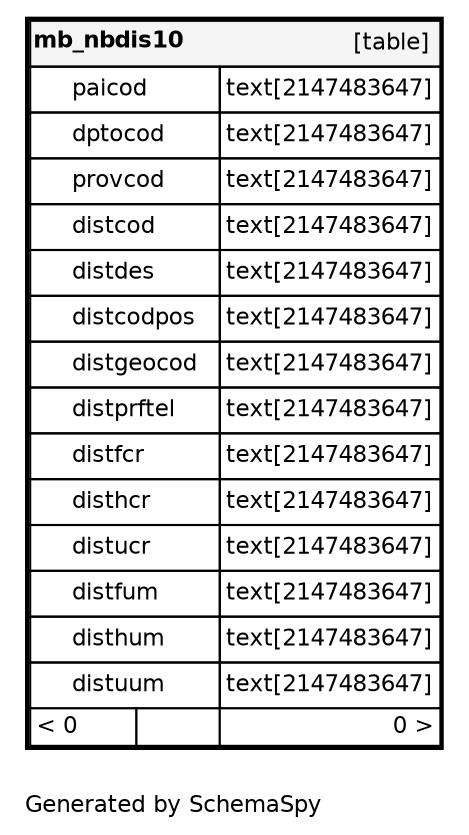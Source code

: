 digraph "oneDegreeRelationshipsDiagram" {
  graph [    rankdir="RL"    bgcolor="#ffffff"    label="\nGenerated by SchemaSpy"    labeljust="l"    nodesep="0.18"    ranksep="0.46"    fontname="Helvetica"    fontsize="11"    ration="compress"  ];  node [    fontname="Helvetica"    fontsize="11"    shape="plaintext"  ];  edge [    arrowsize="0.8"  ];
  "mb_nbdis10" [
   label=<
    <TABLE BORDER="2" CELLBORDER="1" CELLSPACING="0" BGCOLOR="#ffffff">
      <TR><TD COLSPAN="4"  BGCOLOR="#f5f5f5"><TABLE BORDER="0" CELLSPACING="0"><TR><TD ALIGN="LEFT" FIXEDSIZE="TRUE" WIDTH="70" HEIGHT="16"><B>mb_nbdis10</B></TD><TD ALIGN="RIGHT">[table]</TD></TR></TABLE></TD></TR>
      <TR><TD PORT="paicod" COLSPAN="2" ALIGN="LEFT"><TABLE BORDER="0" CELLSPACING="0" ALIGN="LEFT"><TR ALIGN="LEFT"><TD ALIGN="LEFT" FIXEDSIZE="TRUE" WIDTH="15" HEIGHT="16"></TD><TD ALIGN="LEFT" FIXEDSIZE="TRUE" WIDTH="70" HEIGHT="16">paicod</TD></TR></TABLE></TD><TD PORT="paicod.type" ALIGN="LEFT">text[2147483647]</TD></TR>
      <TR><TD PORT="dptocod" COLSPAN="2" ALIGN="LEFT"><TABLE BORDER="0" CELLSPACING="0" ALIGN="LEFT"><TR ALIGN="LEFT"><TD ALIGN="LEFT" FIXEDSIZE="TRUE" WIDTH="15" HEIGHT="16"></TD><TD ALIGN="LEFT" FIXEDSIZE="TRUE" WIDTH="70" HEIGHT="16">dptocod</TD></TR></TABLE></TD><TD PORT="dptocod.type" ALIGN="LEFT">text[2147483647]</TD></TR>
      <TR><TD PORT="provcod" COLSPAN="2" ALIGN="LEFT"><TABLE BORDER="0" CELLSPACING="0" ALIGN="LEFT"><TR ALIGN="LEFT"><TD ALIGN="LEFT" FIXEDSIZE="TRUE" WIDTH="15" HEIGHT="16"></TD><TD ALIGN="LEFT" FIXEDSIZE="TRUE" WIDTH="70" HEIGHT="16">provcod</TD></TR></TABLE></TD><TD PORT="provcod.type" ALIGN="LEFT">text[2147483647]</TD></TR>
      <TR><TD PORT="distcod" COLSPAN="2" ALIGN="LEFT"><TABLE BORDER="0" CELLSPACING="0" ALIGN="LEFT"><TR ALIGN="LEFT"><TD ALIGN="LEFT" FIXEDSIZE="TRUE" WIDTH="15" HEIGHT="16"></TD><TD ALIGN="LEFT" FIXEDSIZE="TRUE" WIDTH="70" HEIGHT="16">distcod</TD></TR></TABLE></TD><TD PORT="distcod.type" ALIGN="LEFT">text[2147483647]</TD></TR>
      <TR><TD PORT="distdes" COLSPAN="2" ALIGN="LEFT"><TABLE BORDER="0" CELLSPACING="0" ALIGN="LEFT"><TR ALIGN="LEFT"><TD ALIGN="LEFT" FIXEDSIZE="TRUE" WIDTH="15" HEIGHT="16"></TD><TD ALIGN="LEFT" FIXEDSIZE="TRUE" WIDTH="70" HEIGHT="16">distdes</TD></TR></TABLE></TD><TD PORT="distdes.type" ALIGN="LEFT">text[2147483647]</TD></TR>
      <TR><TD PORT="distcodpos" COLSPAN="2" ALIGN="LEFT"><TABLE BORDER="0" CELLSPACING="0" ALIGN="LEFT"><TR ALIGN="LEFT"><TD ALIGN="LEFT" FIXEDSIZE="TRUE" WIDTH="15" HEIGHT="16"></TD><TD ALIGN="LEFT" FIXEDSIZE="TRUE" WIDTH="70" HEIGHT="16">distcodpos</TD></TR></TABLE></TD><TD PORT="distcodpos.type" ALIGN="LEFT">text[2147483647]</TD></TR>
      <TR><TD PORT="distgeocod" COLSPAN="2" ALIGN="LEFT"><TABLE BORDER="0" CELLSPACING="0" ALIGN="LEFT"><TR ALIGN="LEFT"><TD ALIGN="LEFT" FIXEDSIZE="TRUE" WIDTH="15" HEIGHT="16"></TD><TD ALIGN="LEFT" FIXEDSIZE="TRUE" WIDTH="70" HEIGHT="16">distgeocod</TD></TR></TABLE></TD><TD PORT="distgeocod.type" ALIGN="LEFT">text[2147483647]</TD></TR>
      <TR><TD PORT="distprftel" COLSPAN="2" ALIGN="LEFT"><TABLE BORDER="0" CELLSPACING="0" ALIGN="LEFT"><TR ALIGN="LEFT"><TD ALIGN="LEFT" FIXEDSIZE="TRUE" WIDTH="15" HEIGHT="16"></TD><TD ALIGN="LEFT" FIXEDSIZE="TRUE" WIDTH="70" HEIGHT="16">distprftel</TD></TR></TABLE></TD><TD PORT="distprftel.type" ALIGN="LEFT">text[2147483647]</TD></TR>
      <TR><TD PORT="distfcr" COLSPAN="2" ALIGN="LEFT"><TABLE BORDER="0" CELLSPACING="0" ALIGN="LEFT"><TR ALIGN="LEFT"><TD ALIGN="LEFT" FIXEDSIZE="TRUE" WIDTH="15" HEIGHT="16"></TD><TD ALIGN="LEFT" FIXEDSIZE="TRUE" WIDTH="70" HEIGHT="16">distfcr</TD></TR></TABLE></TD><TD PORT="distfcr.type" ALIGN="LEFT">text[2147483647]</TD></TR>
      <TR><TD PORT="disthcr" COLSPAN="2" ALIGN="LEFT"><TABLE BORDER="0" CELLSPACING="0" ALIGN="LEFT"><TR ALIGN="LEFT"><TD ALIGN="LEFT" FIXEDSIZE="TRUE" WIDTH="15" HEIGHT="16"></TD><TD ALIGN="LEFT" FIXEDSIZE="TRUE" WIDTH="70" HEIGHT="16">disthcr</TD></TR></TABLE></TD><TD PORT="disthcr.type" ALIGN="LEFT">text[2147483647]</TD></TR>
      <TR><TD PORT="distucr" COLSPAN="2" ALIGN="LEFT"><TABLE BORDER="0" CELLSPACING="0" ALIGN="LEFT"><TR ALIGN="LEFT"><TD ALIGN="LEFT" FIXEDSIZE="TRUE" WIDTH="15" HEIGHT="16"></TD><TD ALIGN="LEFT" FIXEDSIZE="TRUE" WIDTH="70" HEIGHT="16">distucr</TD></TR></TABLE></TD><TD PORT="distucr.type" ALIGN="LEFT">text[2147483647]</TD></TR>
      <TR><TD PORT="distfum" COLSPAN="2" ALIGN="LEFT"><TABLE BORDER="0" CELLSPACING="0" ALIGN="LEFT"><TR ALIGN="LEFT"><TD ALIGN="LEFT" FIXEDSIZE="TRUE" WIDTH="15" HEIGHT="16"></TD><TD ALIGN="LEFT" FIXEDSIZE="TRUE" WIDTH="70" HEIGHT="16">distfum</TD></TR></TABLE></TD><TD PORT="distfum.type" ALIGN="LEFT">text[2147483647]</TD></TR>
      <TR><TD PORT="disthum" COLSPAN="2" ALIGN="LEFT"><TABLE BORDER="0" CELLSPACING="0" ALIGN="LEFT"><TR ALIGN="LEFT"><TD ALIGN="LEFT" FIXEDSIZE="TRUE" WIDTH="15" HEIGHT="16"></TD><TD ALIGN="LEFT" FIXEDSIZE="TRUE" WIDTH="70" HEIGHT="16">disthum</TD></TR></TABLE></TD><TD PORT="disthum.type" ALIGN="LEFT">text[2147483647]</TD></TR>
      <TR><TD PORT="distuum" COLSPAN="2" ALIGN="LEFT"><TABLE BORDER="0" CELLSPACING="0" ALIGN="LEFT"><TR ALIGN="LEFT"><TD ALIGN="LEFT" FIXEDSIZE="TRUE" WIDTH="15" HEIGHT="16"></TD><TD ALIGN="LEFT" FIXEDSIZE="TRUE" WIDTH="70" HEIGHT="16">distuum</TD></TR></TABLE></TD><TD PORT="distuum.type" ALIGN="LEFT">text[2147483647]</TD></TR>
      <TR><TD ALIGN="LEFT" BGCOLOR="#ffffff">&lt; 0</TD><TD ALIGN="RIGHT" BGCOLOR="#ffffff">  </TD><TD ALIGN="RIGHT" BGCOLOR="#ffffff">0 &gt;</TD></TR>
    </TABLE>>
    URL="mb_nbdis10.html"
    target="_top"
    tooltip="mb_nbdis10"
  ];
}
